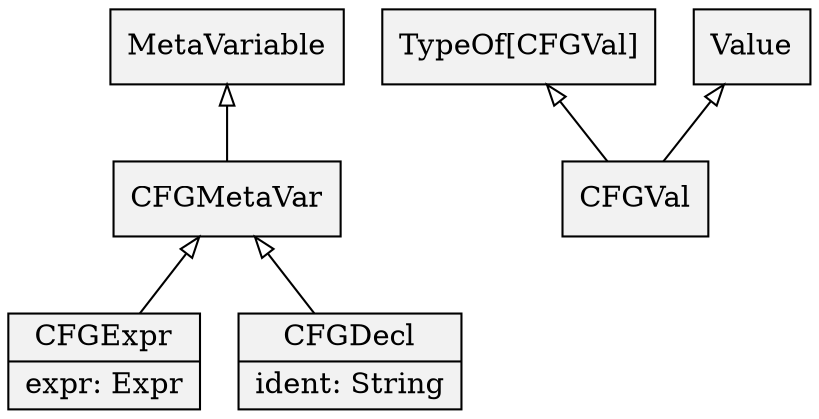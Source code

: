 digraph hierarchy {
	node[shape=record,style=filled,fillcolor=gray95]
	edge[dir=back, arrowtail=empty]

    // nodes
    M [label="CFGMetaVar"]   
	MV [label="MetaVariable"] 	
	V [label="CFGVal"]  
	TypeOf [label="TypeOf[CFGVal]"]
	CFGExpr [label="{CFGExpr|expr: Expr}"]  
	CFGDecl [label="{CFGDecl|ident: String}"]  
    
    // links    
    MV -> M
	Value -> V
	TypeOf -> V
	M -> CFGExpr
	M -> CFGDecl
}